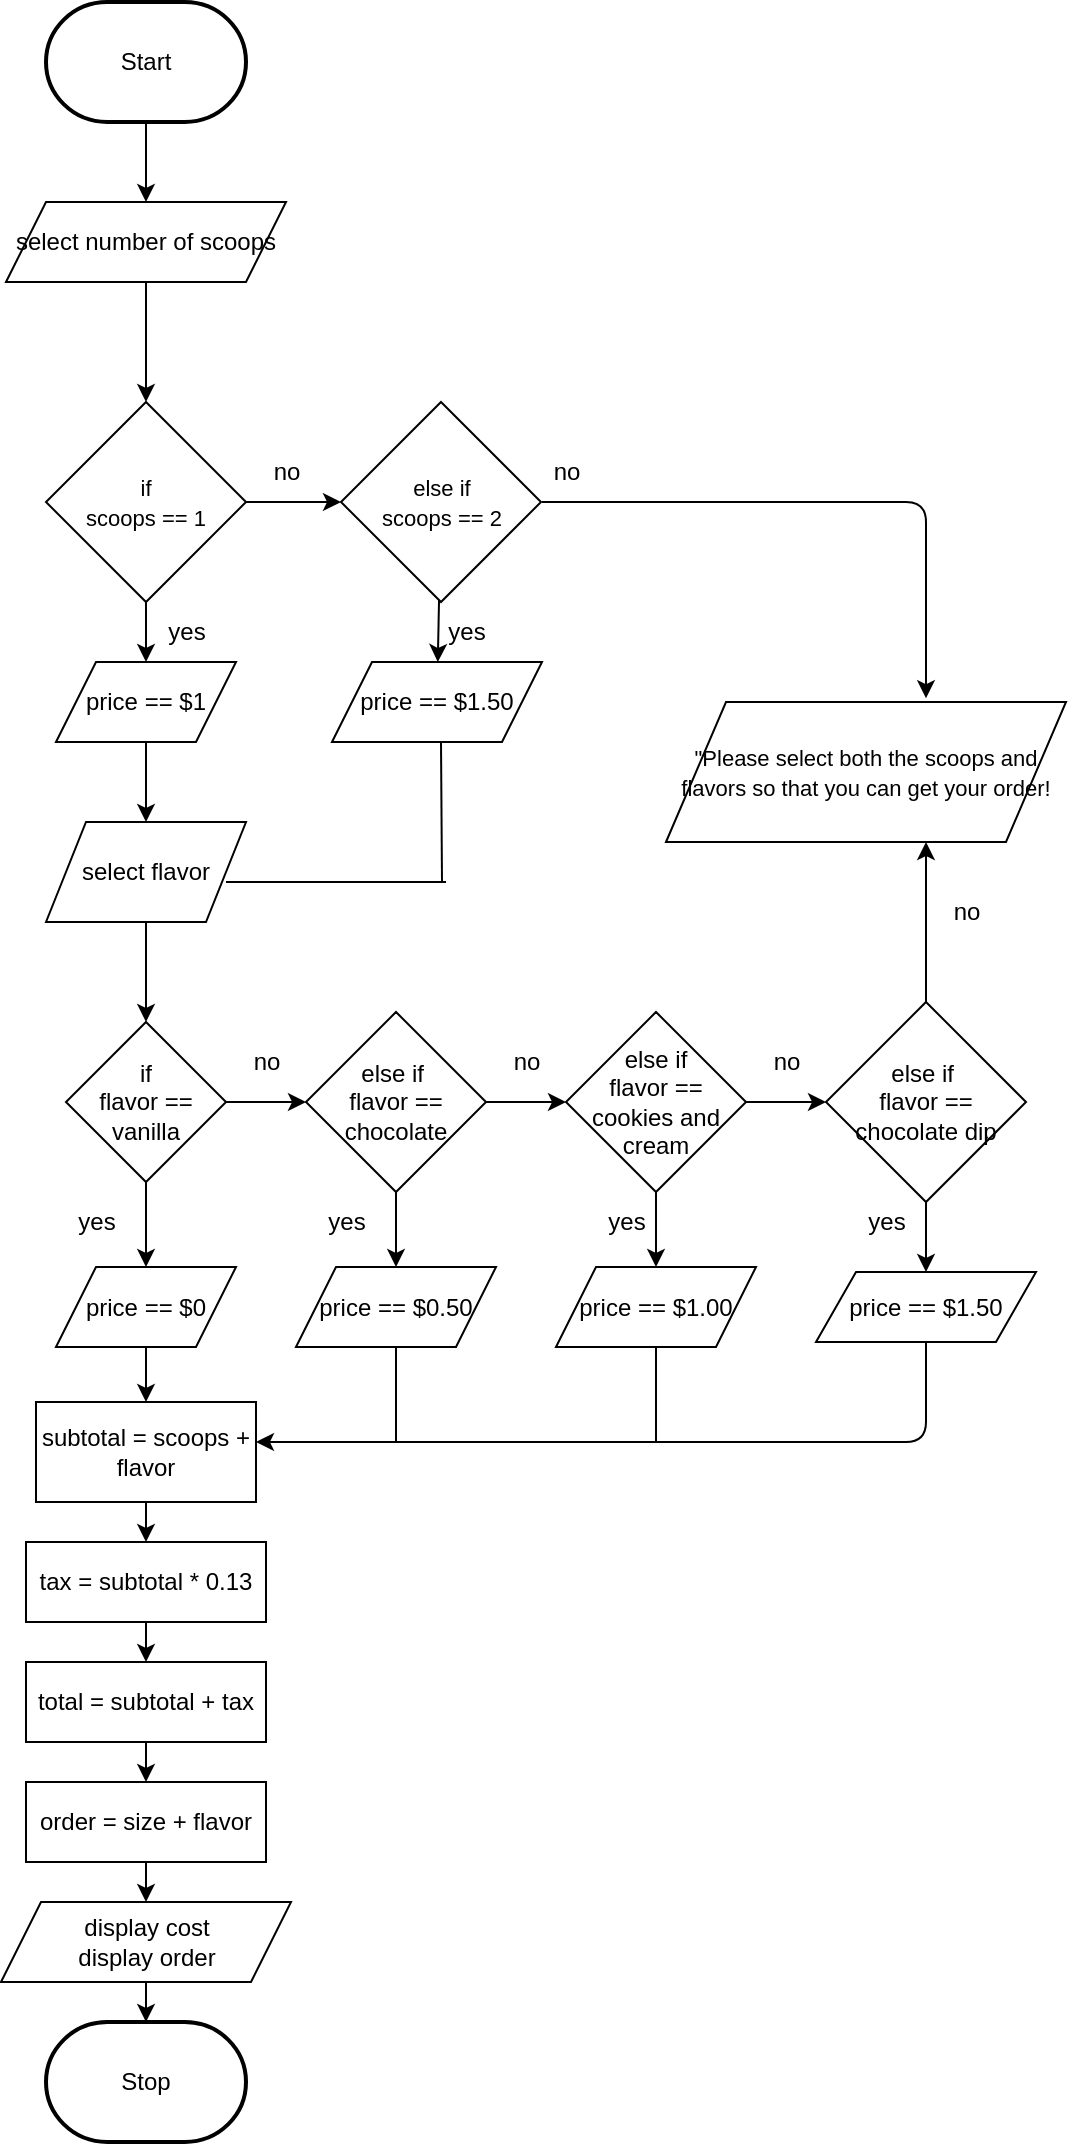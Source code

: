 <mxfile>
    <diagram id="HIP3nbAZw_EuaXWnEj3U" name="Page-1">
        <mxGraphModel dx="1086" dy="658" grid="1" gridSize="10" guides="1" tooltips="1" connect="1" arrows="1" fold="1" page="1" pageScale="1" pageWidth="850" pageHeight="1100" math="0" shadow="0">
            <root>
                <mxCell id="0"/>
                <mxCell id="1" parent="0"/>
                <mxCell id="2" value="Start" style="strokeWidth=2;html=1;shape=mxgraph.flowchart.terminator;whiteSpace=wrap;" parent="1" vertex="1">
                    <mxGeometry x="230" y="20" width="100" height="60" as="geometry"/>
                </mxCell>
                <mxCell id="3" value="Stop" style="strokeWidth=2;html=1;shape=mxgraph.flowchart.terminator;whiteSpace=wrap;" parent="1" vertex="1">
                    <mxGeometry x="230" y="1030" width="100" height="60" as="geometry"/>
                </mxCell>
                <mxCell id="7" value="" style="edgeStyle=none;html=1;exitX=0.5;exitY=1;exitDx=0;exitDy=0;exitPerimeter=0;" parent="1" source="2" target="6" edge="1">
                    <mxGeometry relative="1" as="geometry">
                        <mxPoint x="280" y="480" as="sourcePoint"/>
                    </mxGeometry>
                </mxCell>
                <mxCell id="11" value="" style="edgeStyle=none;html=1;" parent="1" source="6" target="9" edge="1">
                    <mxGeometry relative="1" as="geometry"/>
                </mxCell>
                <mxCell id="6" value="&lt;font style=&quot;font-size: 12px;&quot;&gt;select number of scoops&lt;/font&gt;" style="shape=parallelogram;perimeter=parallelogramPerimeter;whiteSpace=wrap;html=1;fixedSize=1;" parent="1" vertex="1">
                    <mxGeometry x="210" y="120" width="140" height="40" as="geometry"/>
                </mxCell>
                <mxCell id="12" value="" style="edgeStyle=none;html=1;" parent="1" source="9" target="10" edge="1">
                    <mxGeometry relative="1" as="geometry"/>
                </mxCell>
                <mxCell id="21" value="" style="edgeStyle=none;html=1;" parent="1" source="9" target="20" edge="1">
                    <mxGeometry relative="1" as="geometry"/>
                </mxCell>
                <mxCell id="9" value="&lt;font style=&quot;font-size: 11px;&quot;&gt;if&lt;/font&gt;&lt;div&gt;&lt;font style=&quot;font-size: 11px;&quot;&gt;scoops == 1&lt;/font&gt;&lt;/div&gt;" style="rhombus;whiteSpace=wrap;html=1;" parent="1" vertex="1">
                    <mxGeometry x="230" y="220" width="100" height="100" as="geometry"/>
                </mxCell>
                <mxCell id="22" value="" style="edgeStyle=none;html=1;" parent="1" source="10" target="19" edge="1">
                    <mxGeometry relative="1" as="geometry"/>
                </mxCell>
                <mxCell id="10" value="&lt;font style=&quot;font-size: 11px;&quot;&gt;else if&lt;/font&gt;&lt;div&gt;&lt;font style=&quot;font-size: 11px;&quot;&gt;scoops == 2&lt;/font&gt;&lt;/div&gt;" style="rhombus;whiteSpace=wrap;html=1;" parent="1" vertex="1">
                    <mxGeometry x="377.5" y="220" width="100" height="100" as="geometry"/>
                </mxCell>
                <mxCell id="13" value="no" style="text;html=1;align=center;verticalAlign=middle;resizable=0;points=[];autosize=1;strokeColor=none;fillColor=none;" parent="1" vertex="1">
                    <mxGeometry x="330" y="240" width="40" height="30" as="geometry"/>
                </mxCell>
                <mxCell id="29" value="" style="edgeStyle=none;html=1;" parent="1" source="14" target="15" edge="1">
                    <mxGeometry relative="1" as="geometry"/>
                </mxCell>
                <mxCell id="14" value="select flavor" style="shape=parallelogram;perimeter=parallelogramPerimeter;whiteSpace=wrap;html=1;fixedSize=1;" parent="1" vertex="1">
                    <mxGeometry x="230" y="430" width="100" height="50" as="geometry"/>
                </mxCell>
                <mxCell id="30" value="" style="edgeStyle=none;html=1;" parent="1" source="15" target="16" edge="1">
                    <mxGeometry relative="1" as="geometry"/>
                </mxCell>
                <mxCell id="47" value="" style="edgeStyle=none;html=1;" parent="1" source="15" target="45" edge="1">
                    <mxGeometry relative="1" as="geometry"/>
                </mxCell>
                <mxCell id="15" value="if&lt;div&gt;flavor == vanilla&lt;/div&gt;" style="rhombus;whiteSpace=wrap;html=1;" parent="1" vertex="1">
                    <mxGeometry x="240" y="530" width="80" height="80" as="geometry"/>
                </mxCell>
                <mxCell id="31" value="" style="edgeStyle=none;html=1;" parent="1" source="16" target="17" edge="1">
                    <mxGeometry relative="1" as="geometry"/>
                </mxCell>
                <mxCell id="48" value="" style="edgeStyle=none;html=1;" parent="1" source="16" target="44" edge="1">
                    <mxGeometry relative="1" as="geometry"/>
                </mxCell>
                <mxCell id="16" value="else if&amp;nbsp;&lt;div&gt;flavor == chocolate&lt;/div&gt;" style="rhombus;whiteSpace=wrap;html=1;" parent="1" vertex="1">
                    <mxGeometry x="360" y="525" width="90" height="90" as="geometry"/>
                </mxCell>
                <mxCell id="32" value="" style="edgeStyle=none;html=1;" parent="1" source="17" target="18" edge="1">
                    <mxGeometry relative="1" as="geometry"/>
                </mxCell>
                <mxCell id="49" value="" style="edgeStyle=none;html=1;" parent="1" source="17" target="43" edge="1">
                    <mxGeometry relative="1" as="geometry"/>
                </mxCell>
                <mxCell id="17" value="else if&lt;div&gt;flavor == cookies and cream&lt;/div&gt;" style="rhombus;whiteSpace=wrap;html=1;" parent="1" vertex="1">
                    <mxGeometry x="490" y="525" width="90" height="90" as="geometry"/>
                </mxCell>
                <mxCell id="50" value="" style="edgeStyle=none;html=1;" parent="1" source="18" target="42" edge="1">
                    <mxGeometry relative="1" as="geometry"/>
                </mxCell>
                <mxCell id="18" value="else if&amp;nbsp;&lt;div&gt;flavor == chocolate dip&lt;/div&gt;" style="rhombus;whiteSpace=wrap;html=1;" parent="1" vertex="1">
                    <mxGeometry x="620" y="520" width="100" height="100" as="geometry"/>
                </mxCell>
                <mxCell id="19" value="price == $1.50" style="shape=parallelogram;perimeter=parallelogramPerimeter;whiteSpace=wrap;html=1;fixedSize=1;" parent="1" vertex="1">
                    <mxGeometry x="373" y="350" width="105" height="40" as="geometry"/>
                </mxCell>
                <mxCell id="26" value="" style="edgeStyle=none;html=1;" parent="1" source="20" target="14" edge="1">
                    <mxGeometry relative="1" as="geometry"/>
                </mxCell>
                <mxCell id="20" value="price == $1" style="shape=parallelogram;perimeter=parallelogramPerimeter;whiteSpace=wrap;html=1;fixedSize=1;" parent="1" vertex="1">
                    <mxGeometry x="235" y="350" width="90" height="40" as="geometry"/>
                </mxCell>
                <mxCell id="23" value="yes" style="text;html=1;align=center;verticalAlign=middle;resizable=0;points=[];autosize=1;strokeColor=none;fillColor=none;" parent="1" vertex="1">
                    <mxGeometry x="420" y="320" width="40" height="30" as="geometry"/>
                </mxCell>
                <mxCell id="24" value="yes" style="text;html=1;align=center;verticalAlign=middle;resizable=0;points=[];autosize=1;strokeColor=none;fillColor=none;" parent="1" vertex="1">
                    <mxGeometry x="280" y="320" width="40" height="30" as="geometry"/>
                </mxCell>
                <mxCell id="33" value="" style="endArrow=none;html=1;" parent="1" edge="1">
                    <mxGeometry width="50" height="50" relative="1" as="geometry">
                        <mxPoint x="428" y="460" as="sourcePoint"/>
                        <mxPoint x="427.5" y="390" as="targetPoint"/>
                    </mxGeometry>
                </mxCell>
                <mxCell id="35" value="" style="endArrow=none;html=1;" parent="1" edge="1">
                    <mxGeometry width="50" height="50" relative="1" as="geometry">
                        <mxPoint x="320" y="460" as="sourcePoint"/>
                        <mxPoint x="430" y="460" as="targetPoint"/>
                    </mxGeometry>
                </mxCell>
                <mxCell id="39" value="no" style="text;html=1;align=center;verticalAlign=middle;resizable=0;points=[];autosize=1;strokeColor=none;fillColor=none;" parent="1" vertex="1">
                    <mxGeometry x="320" y="535" width="40" height="30" as="geometry"/>
                </mxCell>
                <mxCell id="40" value="no" style="text;html=1;align=center;verticalAlign=middle;resizable=0;points=[];autosize=1;strokeColor=none;fillColor=none;" parent="1" vertex="1">
                    <mxGeometry x="450" y="535" width="40" height="30" as="geometry"/>
                </mxCell>
                <mxCell id="41" value="no" style="text;html=1;align=center;verticalAlign=middle;resizable=0;points=[];autosize=1;strokeColor=none;fillColor=none;" parent="1" vertex="1">
                    <mxGeometry x="580" y="535" width="40" height="30" as="geometry"/>
                </mxCell>
                <mxCell id="42" value="price == $1.50" style="shape=parallelogram;perimeter=parallelogramPerimeter;whiteSpace=wrap;html=1;fixedSize=1;" parent="1" vertex="1">
                    <mxGeometry x="615" y="655" width="110" height="35" as="geometry"/>
                </mxCell>
                <mxCell id="43" value="price == $1.00" style="shape=parallelogram;perimeter=parallelogramPerimeter;whiteSpace=wrap;html=1;fixedSize=1;" parent="1" vertex="1">
                    <mxGeometry x="485" y="652.5" width="100" height="40" as="geometry"/>
                </mxCell>
                <mxCell id="44" value="price == $0.50" style="shape=parallelogram;perimeter=parallelogramPerimeter;whiteSpace=wrap;html=1;fixedSize=1;" parent="1" vertex="1">
                    <mxGeometry x="355" y="652.5" width="100" height="40" as="geometry"/>
                </mxCell>
                <mxCell id="59" value="" style="edgeStyle=none;html=1;" parent="1" source="45" target="51" edge="1">
                    <mxGeometry relative="1" as="geometry"/>
                </mxCell>
                <mxCell id="45" value="price == $0" style="shape=parallelogram;perimeter=parallelogramPerimeter;whiteSpace=wrap;html=1;fixedSize=1;" parent="1" vertex="1">
                    <mxGeometry x="235" y="652.5" width="90" height="40" as="geometry"/>
                </mxCell>
                <mxCell id="60" value="" style="edgeStyle=none;html=1;" parent="1" source="51" target="52" edge="1">
                    <mxGeometry relative="1" as="geometry"/>
                </mxCell>
                <mxCell id="51" value="subtotal = scoops + flavor" style="rounded=0;whiteSpace=wrap;html=1;" parent="1" vertex="1">
                    <mxGeometry x="225" y="720" width="110" height="50" as="geometry"/>
                </mxCell>
                <mxCell id="52" value="tax = subtotal * 0.13" style="rounded=0;whiteSpace=wrap;html=1;" parent="1" vertex="1">
                    <mxGeometry x="220" y="790" width="120" height="40" as="geometry"/>
                </mxCell>
                <mxCell id="62" value="" style="edgeStyle=none;html=1;" parent="1" source="54" target="3" edge="1">
                    <mxGeometry relative="1" as="geometry"/>
                </mxCell>
                <mxCell id="54" value="display cost&lt;br&gt;&lt;div&gt;display order&lt;/div&gt;" style="shape=parallelogram;perimeter=parallelogramPerimeter;whiteSpace=wrap;html=1;fixedSize=1;" parent="1" vertex="1">
                    <mxGeometry x="207.5" y="970" width="145" height="40" as="geometry"/>
                </mxCell>
                <mxCell id="55" value="yes" style="text;html=1;align=center;verticalAlign=middle;resizable=0;points=[];autosize=1;strokeColor=none;fillColor=none;" parent="1" vertex="1">
                    <mxGeometry x="235" y="615" width="40" height="30" as="geometry"/>
                </mxCell>
                <mxCell id="56" value="yes" style="text;html=1;align=center;verticalAlign=middle;resizable=0;points=[];autosize=1;strokeColor=none;fillColor=none;" parent="1" vertex="1">
                    <mxGeometry x="360" y="615" width="40" height="30" as="geometry"/>
                </mxCell>
                <mxCell id="57" value="yes" style="text;html=1;align=center;verticalAlign=middle;resizable=0;points=[];autosize=1;strokeColor=none;fillColor=none;" parent="1" vertex="1">
                    <mxGeometry x="500" y="615" width="40" height="30" as="geometry"/>
                </mxCell>
                <mxCell id="58" value="yes" style="text;html=1;align=center;verticalAlign=middle;resizable=0;points=[];autosize=1;strokeColor=none;fillColor=none;" parent="1" vertex="1">
                    <mxGeometry x="630" y="615" width="40" height="30" as="geometry"/>
                </mxCell>
                <mxCell id="63" value="total = subtotal + tax" style="rounded=0;whiteSpace=wrap;html=1;" parent="1" vertex="1">
                    <mxGeometry x="220" y="850" width="120" height="40" as="geometry"/>
                </mxCell>
                <mxCell id="64" value="" style="endArrow=classic;html=1;entryX=0.5;entryY=0;entryDx=0;entryDy=0;" parent="1" target="63" edge="1">
                    <mxGeometry width="50" height="50" relative="1" as="geometry">
                        <mxPoint x="280" y="830" as="sourcePoint"/>
                        <mxPoint x="330" y="780" as="targetPoint"/>
                    </mxGeometry>
                </mxCell>
                <mxCell id="66" value="order = size + flavor" style="rounded=0;whiteSpace=wrap;html=1;" parent="1" vertex="1">
                    <mxGeometry x="220" y="910" width="120" height="40" as="geometry"/>
                </mxCell>
                <mxCell id="67" value="" style="endArrow=classic;html=1;entryX=0.5;entryY=0;entryDx=0;entryDy=0;" parent="1" target="66" edge="1">
                    <mxGeometry width="50" height="50" relative="1" as="geometry">
                        <mxPoint x="280" y="890" as="sourcePoint"/>
                        <mxPoint x="330" y="840" as="targetPoint"/>
                    </mxGeometry>
                </mxCell>
                <mxCell id="68" value="" style="endArrow=classic;html=1;entryX=0.5;entryY=0;entryDx=0;entryDy=0;" parent="1" target="54" edge="1">
                    <mxGeometry width="50" height="50" relative="1" as="geometry">
                        <mxPoint x="280" y="950" as="sourcePoint"/>
                        <mxPoint x="330" y="900" as="targetPoint"/>
                    </mxGeometry>
                </mxCell>
                <mxCell id="69" value="&lt;font style=&quot;font-size: 11px; color: rgb(0, 0, 0);&quot;&gt;&quot;Please select both the scoops and flavors so that you can get your order!&lt;/font&gt;" style="shape=parallelogram;perimeter=parallelogramPerimeter;whiteSpace=wrap;html=1;fixedSize=1;size=30;" vertex="1" parent="1">
                    <mxGeometry x="540" y="370" width="200" height="70" as="geometry"/>
                </mxCell>
                <mxCell id="70" value="" style="endArrow=classic;html=1;" edge="1" parent="1">
                    <mxGeometry width="50" height="50" relative="1" as="geometry">
                        <mxPoint x="670" y="520" as="sourcePoint"/>
                        <mxPoint x="670" y="440" as="targetPoint"/>
                        <Array as="points"/>
                    </mxGeometry>
                </mxCell>
                <mxCell id="71" value="" style="endArrow=classic;html=1;entryX=0.65;entryY=-0.027;entryDx=0;entryDy=0;entryPerimeter=0;" edge="1" parent="1" target="69">
                    <mxGeometry width="50" height="50" relative="1" as="geometry">
                        <mxPoint x="478" y="270" as="sourcePoint"/>
                        <mxPoint x="528" y="220" as="targetPoint"/>
                        <Array as="points">
                            <mxPoint x="670" y="270"/>
                        </Array>
                    </mxGeometry>
                </mxCell>
                <mxCell id="72" value="no" style="text;html=1;align=center;verticalAlign=middle;resizable=0;points=[];autosize=1;strokeColor=none;fillColor=none;" vertex="1" parent="1">
                    <mxGeometry x="470" y="240" width="40" height="30" as="geometry"/>
                </mxCell>
                <mxCell id="73" value="no" style="text;html=1;align=center;verticalAlign=middle;resizable=0;points=[];autosize=1;strokeColor=none;fillColor=none;" vertex="1" parent="1">
                    <mxGeometry x="670" y="460" width="40" height="30" as="geometry"/>
                </mxCell>
                <mxCell id="74" value="" style="endArrow=classic;html=1;exitX=0.5;exitY=1;exitDx=0;exitDy=0;" edge="1" parent="1" source="42">
                    <mxGeometry width="50" height="50" relative="1" as="geometry">
                        <mxPoint x="670" y="740" as="sourcePoint"/>
                        <mxPoint x="335" y="740" as="targetPoint"/>
                        <Array as="points">
                            <mxPoint x="670" y="740"/>
                        </Array>
                    </mxGeometry>
                </mxCell>
                <mxCell id="76" value="" style="endArrow=none;html=1;" edge="1" parent="1">
                    <mxGeometry width="50" height="50" relative="1" as="geometry">
                        <mxPoint x="535" y="740" as="sourcePoint"/>
                        <mxPoint x="535" y="692.5" as="targetPoint"/>
                    </mxGeometry>
                </mxCell>
                <mxCell id="77" value="" style="endArrow=none;html=1;" edge="1" parent="1">
                    <mxGeometry width="50" height="50" relative="1" as="geometry">
                        <mxPoint x="405" y="740" as="sourcePoint"/>
                        <mxPoint x="405" y="692.5" as="targetPoint"/>
                    </mxGeometry>
                </mxCell>
            </root>
        </mxGraphModel>
    </diagram>
</mxfile>